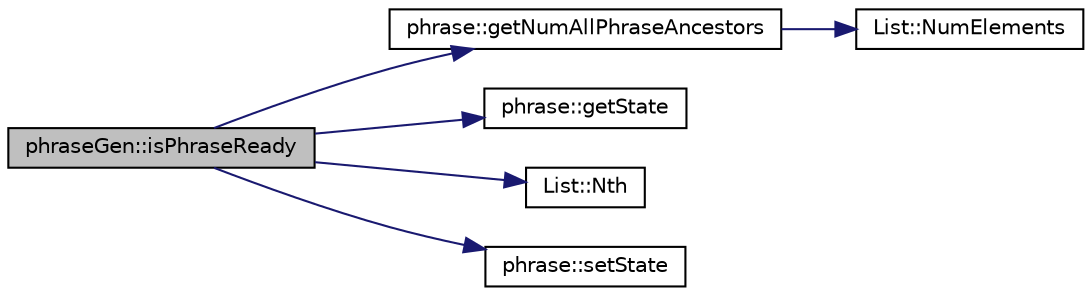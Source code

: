 digraph G
{
  edge [fontname="Helvetica",fontsize="10",labelfontname="Helvetica",labelfontsize="10"];
  node [fontname="Helvetica",fontsize="10",shape=record];
  rankdir=LR;
  Node1 [label="phraseGen::isPhraseReady",height=0.2,width=0.4,color="black", fillcolor="grey75", style="filled" fontcolor="black"];
  Node1 -> Node2 [color="midnightblue",fontsize="10",style="solid"];
  Node2 [label="phrase::getNumAllPhraseAncestors",height=0.2,width=0.4,color="black", fillcolor="white", style="filled",URL="$classphrase.html#afa8a3db74c2282bac47b136ddc8441e5"];
  Node2 -> Node3 [color="midnightblue",fontsize="10",style="solid"];
  Node3 [label="List::NumElements",height=0.2,width=0.4,color="black", fillcolor="white", style="filled",URL="$classList.html#ac2e9d50f703b01bf643fa6ce50837c26"];
  Node1 -> Node4 [color="midnightblue",fontsize="10",style="solid"];
  Node4 [label="phrase::getState",height=0.2,width=0.4,color="black", fillcolor="white", style="filled",URL="$classphrase.html#a5f8a83c49715eab2fc1691ecc26fc50b"];
  Node1 -> Node5 [color="midnightblue",fontsize="10",style="solid"];
  Node5 [label="List::Nth",height=0.2,width=0.4,color="black", fillcolor="white", style="filled",URL="$classList.html#a5eb964816de33c85e1d46658ddf8c6c4"];
  Node1 -> Node6 [color="midnightblue",fontsize="10",style="solid"];
  Node6 [label="phrase::setState",height=0.2,width=0.4,color="black", fillcolor="white", style="filled",URL="$classphrase.html#a4df8152811c37d4e9bb0411bac21c403"];
}

